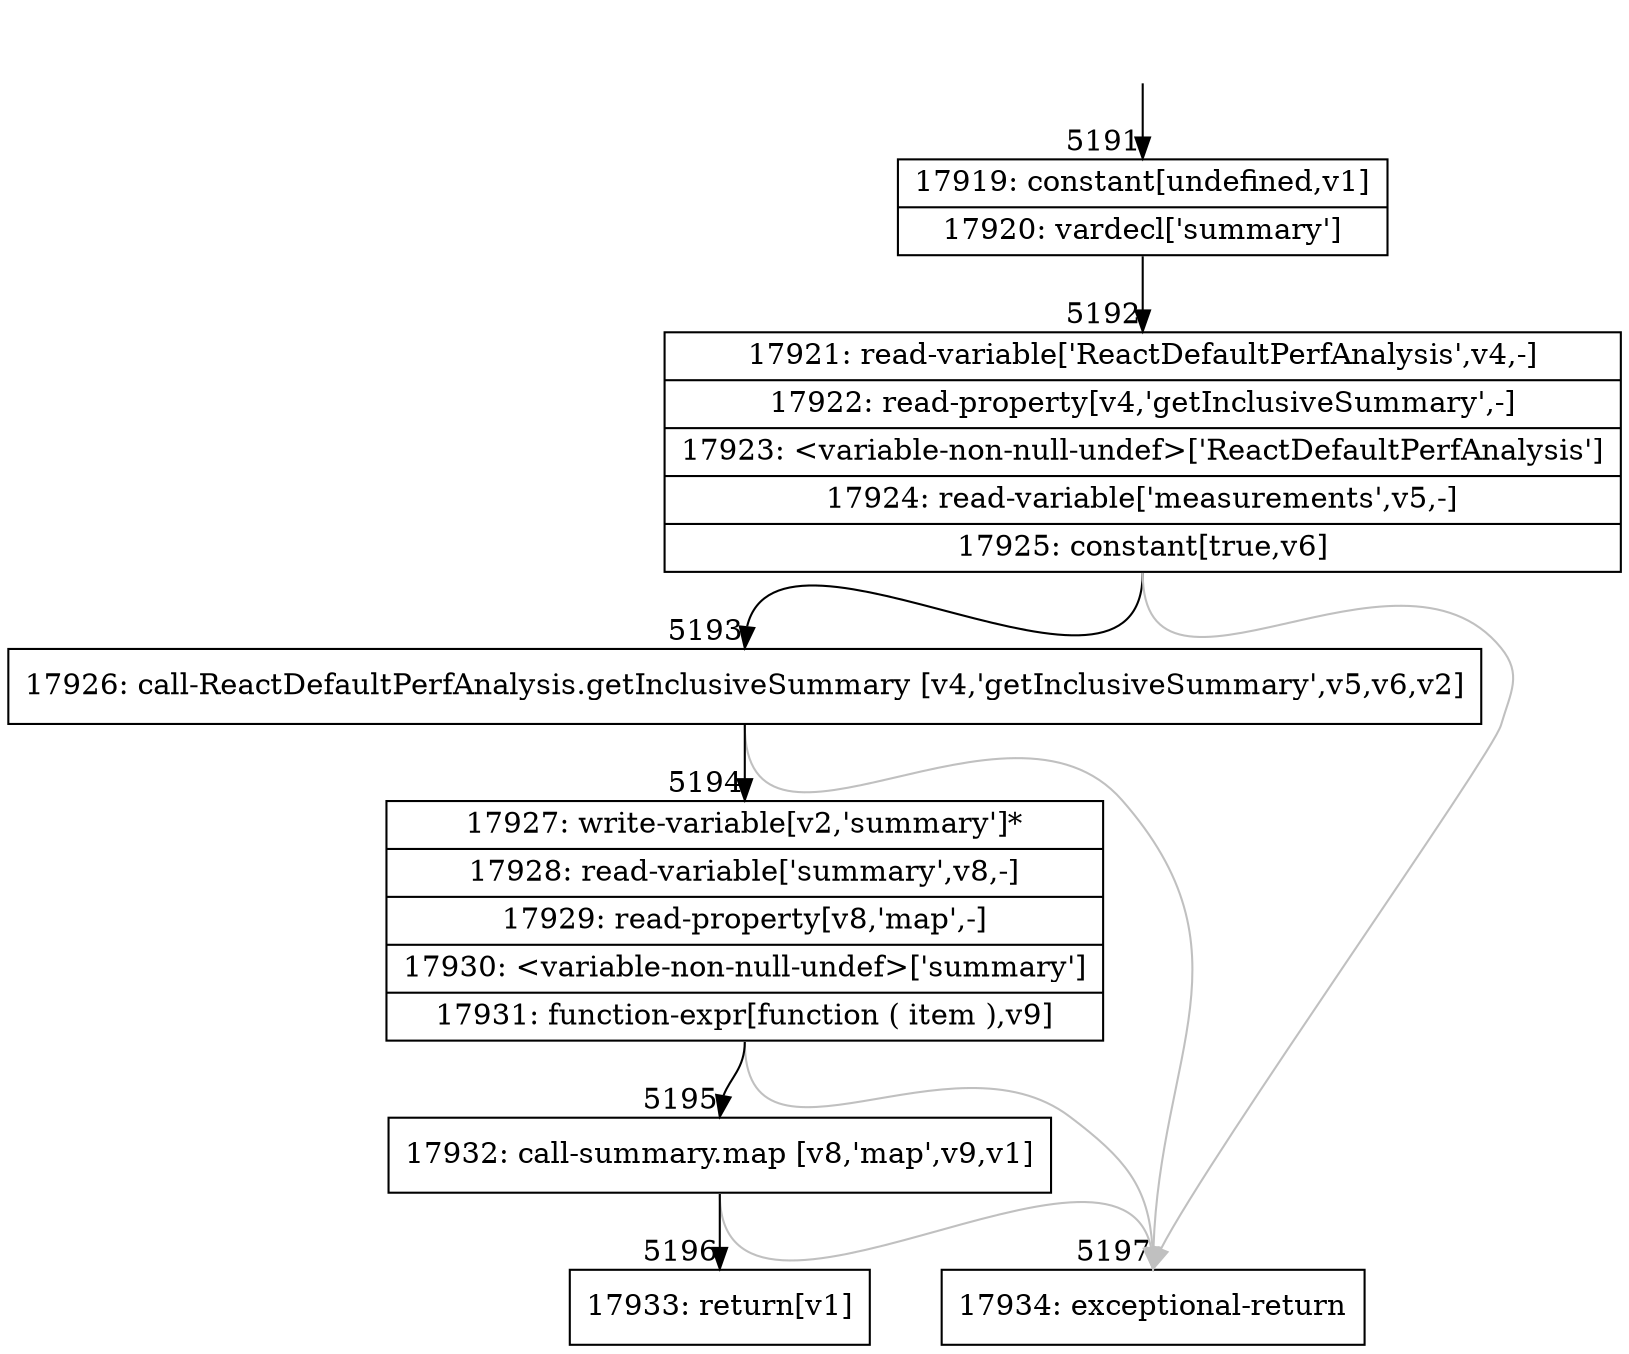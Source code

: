 digraph {
rankdir="TD"
BB_entry352[shape=none,label=""];
BB_entry352 -> BB5191 [tailport=s, headport=n, headlabel="    5191"]
BB5191 [shape=record label="{17919: constant[undefined,v1]|17920: vardecl['summary']}" ] 
BB5191 -> BB5192 [tailport=s, headport=n, headlabel="      5192"]
BB5192 [shape=record label="{17921: read-variable['ReactDefaultPerfAnalysis',v4,-]|17922: read-property[v4,'getInclusiveSummary',-]|17923: \<variable-non-null-undef\>['ReactDefaultPerfAnalysis']|17924: read-variable['measurements',v5,-]|17925: constant[true,v6]}" ] 
BB5192 -> BB5193 [tailport=s, headport=n, headlabel="      5193"]
BB5192 -> BB5197 [tailport=s, headport=n, color=gray, headlabel="      5197"]
BB5193 [shape=record label="{17926: call-ReactDefaultPerfAnalysis.getInclusiveSummary [v4,'getInclusiveSummary',v5,v6,v2]}" ] 
BB5193 -> BB5194 [tailport=s, headport=n, headlabel="      5194"]
BB5193 -> BB5197 [tailport=s, headport=n, color=gray]
BB5194 [shape=record label="{17927: write-variable[v2,'summary']*|17928: read-variable['summary',v8,-]|17929: read-property[v8,'map',-]|17930: \<variable-non-null-undef\>['summary']|17931: function-expr[function ( item ),v9]}" ] 
BB5194 -> BB5195 [tailport=s, headport=n, headlabel="      5195"]
BB5194 -> BB5197 [tailport=s, headport=n, color=gray]
BB5195 [shape=record label="{17932: call-summary.map [v8,'map',v9,v1]}" ] 
BB5195 -> BB5196 [tailport=s, headport=n, headlabel="      5196"]
BB5195 -> BB5197 [tailport=s, headport=n, color=gray]
BB5196 [shape=record label="{17933: return[v1]}" ] 
BB5197 [shape=record label="{17934: exceptional-return}" ] 
//#$~ 9422
}
